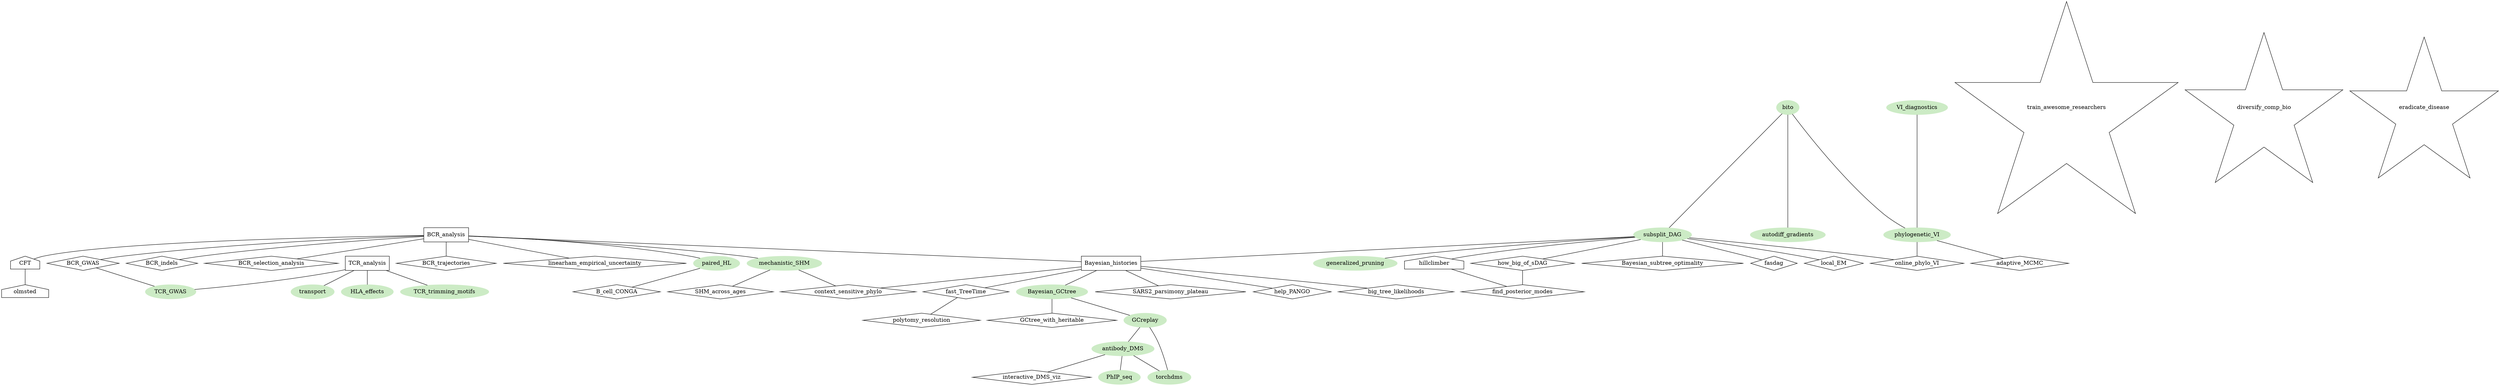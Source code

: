 graph {
    overlap=false
    node[colorscheme="set312"]

    // active
        Bayesian_GCtree                         [style="filled";color=11]
        GCreplay                                [style="filled";color=11]
        HLA_effects                             [style="filled";color=11]
        PhIP_seq                                [style="filled";color=11]
        TCR_GWAS                                [style="filled";color=11]
        TCR_trimming_motifs                     [style="filled";color=11]
        bito                                    [style="filled";color=11]
        autodiff_gradients                      [style="filled";color=11]
        generalized_pruning                     [style="filled";color=11]
        mechanistic_SHM                         [style="filled";color=11]
        paired_HL                               [style="filled";color=11]
        phylogenetic_VI                         [style="filled";color=11]
        antibody_DMS                            [style="filled";color=11]
        subsplit_DAG                            [style="filled";color=11]
        torchdms                                [style="filled";color=11]
        transport                               [style="filled";color=11]
        VI_diagnostics                          [style="filled";color=11]

    // ** dormant **
        CFT                                     [shape="house"]
        hillclimber                             [shape="house"]
        olmsted                                 [shape="house"]

    // ** Future **
    // Biologist
        BCR_GWAS                                [shape="diamond"]
    // Biologist-computational
        BCR_indels                              [shape="diamond"]
        BCR_selection_analysis                  [shape="diamond"]
        BCR_trajectories                        [shape="diamond"]
        B_cell_CONGA                            [shape="diamond"]
        context_sensitive_phylo                 [shape="diamond"]
        interactive_DMS_viz                     [shape="diamond"]
        SHM_across_ages                         [shape="diamond"]
        linearham_empirical_uncertainty         [shape="diamond"]
    // Phylogenetics
        // How does the Bayesian posterior distribution change when a taxon is added to the tree?
        // (Note that some people use "rogue" to mean "wandering".)
        Bayesian_subtree_optimality             [shape="diamond"]
        SARS2_parsimony_plateau                 [shape="diamond"]
        // Develop NJ and parsimony approaches to reconstructing the sDAG.
        // What is NJp? https://paperpile.com/shared/QJm8XP
        // See https://ieeexplore.ieee.org/abstract/document/8404978
        // https://paperpile.com/shared/TaDKjP
        fasdag                                  [shape="diamond"]
        // Can we do something to quickly find posterior modes?
        find_posterior_modes                    [shape="diamond"]
        // What sort of tooling would actually help PANGO do their job better?
        help_PANGO                              [shape="diamond"]
        // How can we bridge the gap between parsimony and full Felsenstein likelihoods?
        big_tree_likelihoods                    [shape="diamond"]
    // Phylogenetics, with hard math
        GCtree_with_heritable                   [shape="diamond"]
        local_EM                                [shape="diamond"]
        fast_TreeTime                           [shape="diamond"]
    // Phylogenetics, with hard coding
        adaptive_MCMC                           [shape="diamond"]
        // How big of a subsplit DAG is actually required to get reasonable estimates (with uncertaintly quantification) of key parameters?
        how_big_of_sDAG                         [shape="diamond"]
        online_phylo_VI                         [shape="diamond"]
        polytomy_resolution                     [shape="diamond"]

    // ** topics **
        BCR_analysis                            [shape="rectangle"]
        Bayesian_histories                      [shape="rectangle"]
        TCR_analysis                            [shape="rectangle"]

    // ** bigger-picture **
        train_awesome_researchers               [shape="star"]
        diversify_comp_bio                      [shape="star"]
        eradicate_disease                       [shape="star"]

    // edges
    phylogenetic_VI -- adaptive_MCMC
    bito -- phylogenetic_VI
    VI_diagnostics -- phylogenetic_VI
    bito -- autodiff_gradients
    bito -- subsplit_DAG
    phylogenetic_VI -- online_phylo_VI
    subsplit_DAG -- online_phylo_VI
    subsplit_DAG -- hillclimber
    subsplit_DAG -- generalized_pruning
    subsplit_DAG -- local_EM
    subsplit_DAG -- Bayesian_histories
    subsplit_DAG -- how_big_of_sDAG
    subsplit_DAG -- Bayesian_subtree_optimality
    subsplit_DAG -- fasdag
    hillclimber -- find_posterior_modes
    how_big_of_sDAG -- find_posterior_modes
    Bayesian_histories -- context_sensitive_phylo
    Bayesian_histories -- Bayesian_GCtree
    Bayesian_histories -- SARS2_parsimony_plateau
    Bayesian_histories -- help_PANGO
    Bayesian_histories -- fast_TreeTime
    Bayesian_histories -- big_tree_likelihoods
    fast_TreeTime -- polytomy_resolution
    Bayesian_GCtree -- GCreplay
    Bayesian_GCtree -- GCtree_with_heritable
    GCreplay -- torchdms
    GCreplay -- antibody_DMS
    antibody_DMS -- torchdms
    antibody_DMS -- PhIP_seq
    antibody_DMS -- interactive_DMS_viz
    BCR_analysis -- BCR_selection_analysis
    BCR_analysis -- BCR_trajectories
    BCR_analysis -- BCR_indels
    BCR_analysis -- Bayesian_histories
    BCR_analysis -- paired_HL
    BCR_analysis -- CFT
    BCR_analysis -- linearham_empirical_uncertainty
    CFT -- olmsted
    BCR_analysis -- mechanistic_SHM
    mechanistic_SHM -- SHM_across_ages
    BCR_analysis -- BCR_GWAS
    BCR_GWAS -- TCR_GWAS
    TCR_analysis -- TCR_GWAS
    TCR_analysis -- HLA_effects
    TCR_analysis -- transport
    TCR_analysis -- TCR_trimming_motifs
    mechanistic_SHM -- context_sensitive_phylo
    paired_HL -- B_cell_CONGA
}
